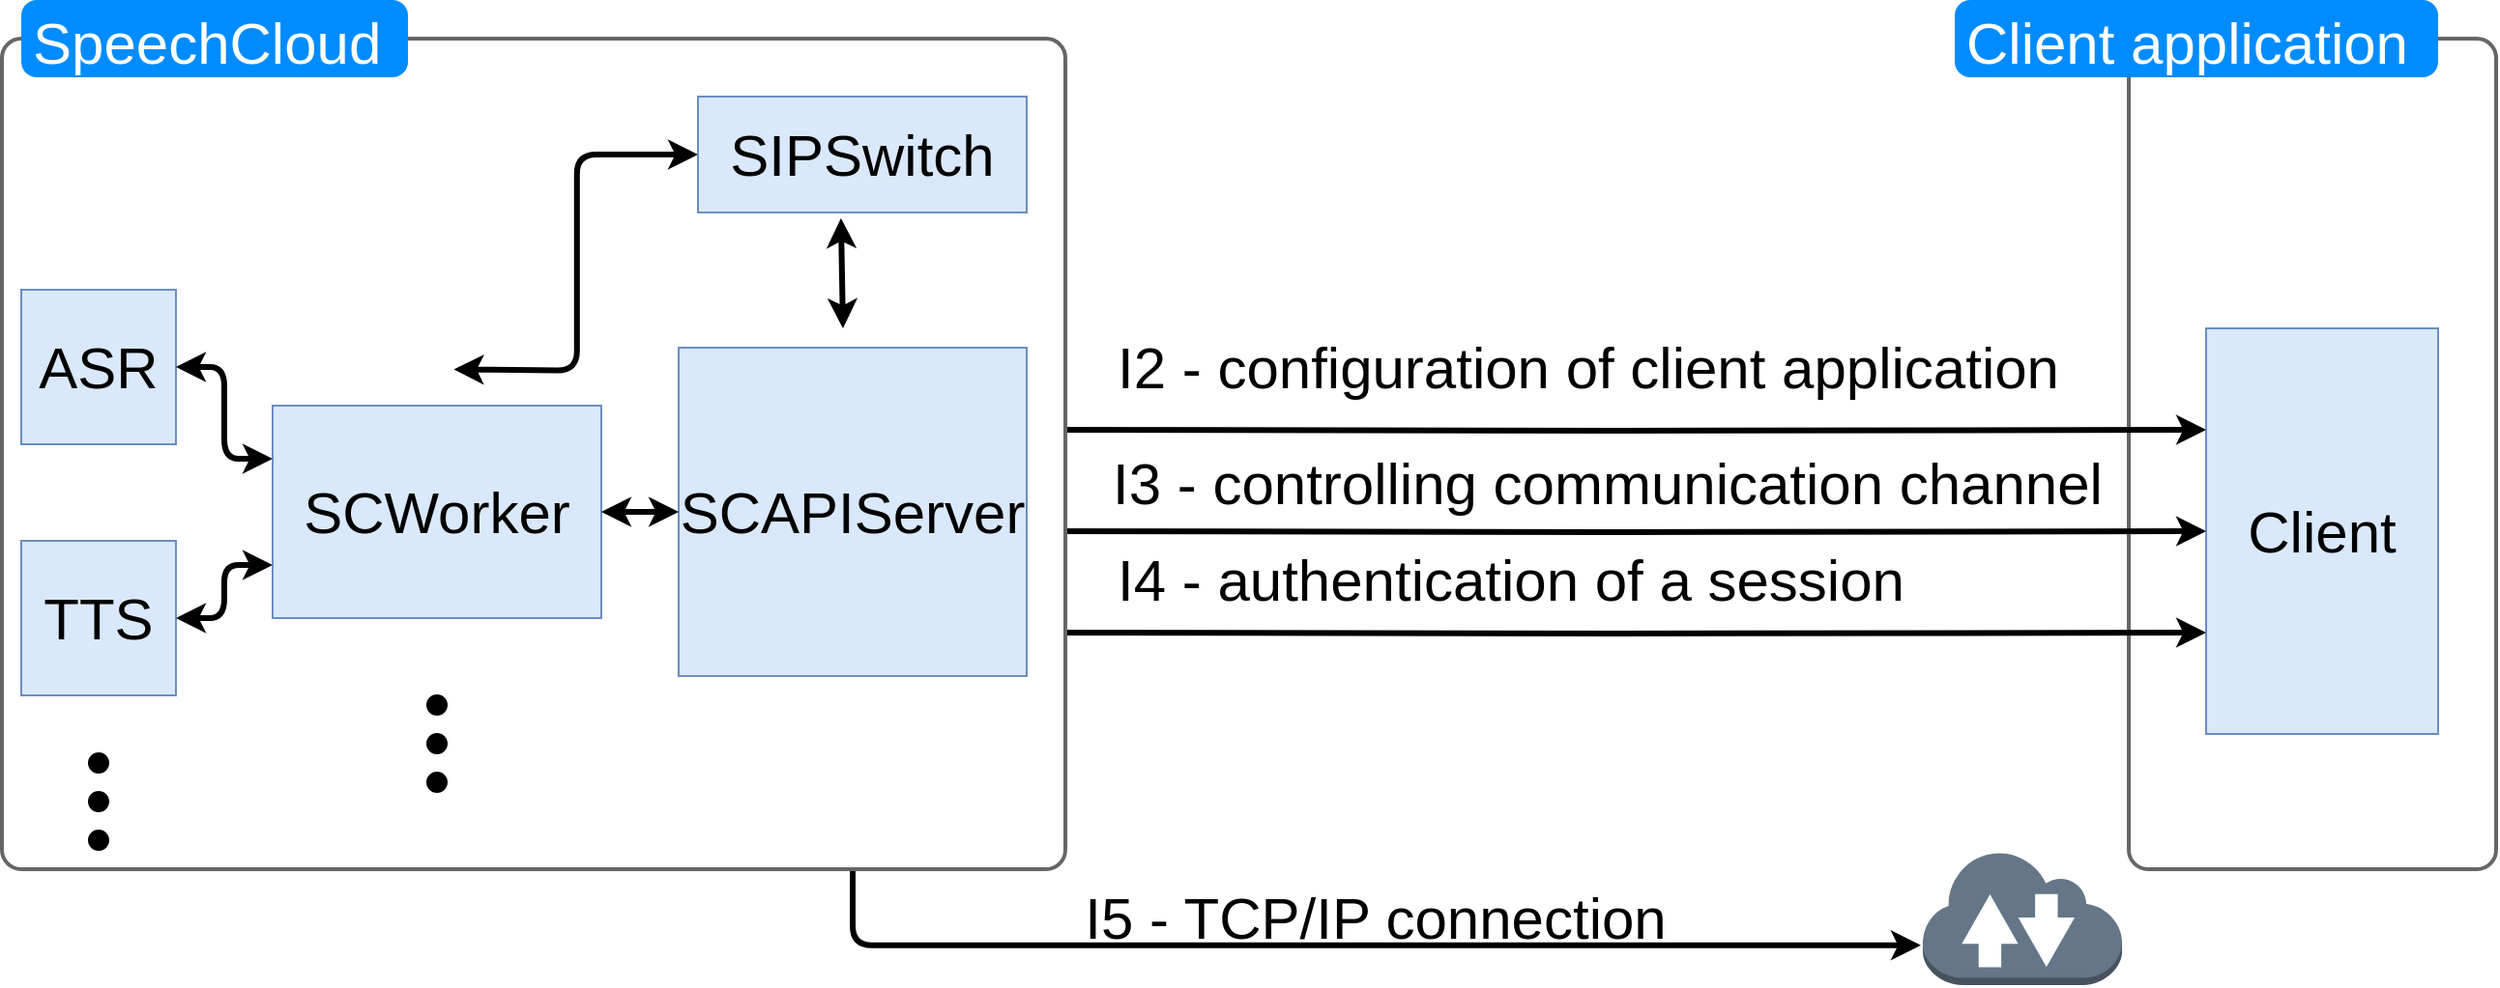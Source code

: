 <mxfile version="14.6.13" type="device"><diagram id="y0tF5kAjJHZ2n3MLplQY" name="Page-1"><mxGraphModel dx="2414" dy="1282" grid="1" gridSize="10" guides="1" tooltips="1" connect="1" arrows="1" fold="1" page="1" pageScale="1" pageWidth="827" pageHeight="1169" math="0" shadow="0"><root><mxCell id="0"/><mxCell id="1" parent="0"/><mxCell id="YNAFX2kQxwtJynqJKtkf-38" value="" style="group" vertex="1" connectable="0" parent="1"><mxGeometry x="1040" y="190" width="280" height="450" as="geometry"/></mxCell><mxCell id="YNAFX2kQxwtJynqJKtkf-19" value="" style="shape=mxgraph.mockup.containers.marginRect;rectMarginTop=10;strokeColor=#666666;strokeWidth=2;dashed=0;rounded=1;arcSize=5;recursiveResize=0;fontSize=30;container=0;" vertex="1" parent="YNAFX2kQxwtJynqJKtkf-38"><mxGeometry x="90" y="10" width="190" height="440" as="geometry"/></mxCell><mxCell id="YNAFX2kQxwtJynqJKtkf-20" value="Client application" style="shape=rect;strokeColor=none;fillColor=#008cff;strokeWidth=1;dashed=0;rounded=1;arcSize=20;fontColor=#ffffff;fontSize=30;spacing=2;spacingTop=-2;align=left;autosize=1;spacingLeft=4;resizeWidth=0;resizeHeight=0;perimeter=none;" vertex="1" parent="YNAFX2kQxwtJynqJKtkf-38"><mxGeometry width="250" height="40" as="geometry"/></mxCell><mxCell id="YNAFX2kQxwtJynqJKtkf-21" value="Client" style="whiteSpace=wrap;html=1;fillColor=#dae8fc;strokeColor=#6c8ebf;fontSize=30;" vertex="1" parent="YNAFX2kQxwtJynqJKtkf-38"><mxGeometry x="130" y="170" width="120" height="210" as="geometry"/></mxCell><mxCell id="YNAFX2kQxwtJynqJKtkf-22" style="edgeStyle=orthogonalEdgeStyle;rounded=0;orthogonalLoop=1;jettySize=auto;html=1;exitX=1;exitY=0.25;exitDx=0;exitDy=0;entryX=0;entryY=0.25;entryDx=0;entryDy=0;fontSize=30;strokeWidth=3;" edge="1" parent="1" target="YNAFX2kQxwtJynqJKtkf-21"><mxGeometry relative="1" as="geometry"><mxPoint x="560" y="412.5" as="sourcePoint"/></mxGeometry></mxCell><mxCell id="YNAFX2kQxwtJynqJKtkf-23" style="edgeStyle=orthogonalEdgeStyle;rounded=0;orthogonalLoop=1;jettySize=auto;html=1;exitX=1;exitY=0.5;exitDx=0;exitDy=0;fontSize=30;strokeWidth=3;" edge="1" parent="1" target="YNAFX2kQxwtJynqJKtkf-21"><mxGeometry relative="1" as="geometry"><mxPoint x="560" y="465" as="sourcePoint"/></mxGeometry></mxCell><mxCell id="YNAFX2kQxwtJynqJKtkf-24" style="edgeStyle=orthogonalEdgeStyle;rounded=0;orthogonalLoop=1;jettySize=auto;html=1;exitX=1;exitY=0.75;exitDx=0;exitDy=0;entryX=0;entryY=0.75;entryDx=0;entryDy=0;fontSize=30;strokeWidth=3;" edge="1" parent="1" target="YNAFX2kQxwtJynqJKtkf-21"><mxGeometry relative="1" as="geometry"><mxPoint x="560" y="517.5" as="sourcePoint"/></mxGeometry></mxCell><mxCell id="YNAFX2kQxwtJynqJKtkf-25" value="I2 -&amp;nbsp;configuration of client application" style="text;html=1;align=center;verticalAlign=middle;resizable=0;points=[];autosize=1;strokeColor=none;fontSize=30;" vertex="1" parent="1"><mxGeometry x="600" y="360" width="500" height="40" as="geometry"/></mxCell><mxCell id="YNAFX2kQxwtJynqJKtkf-26" value="I3 -&amp;nbsp;controlling communication channel" style="text;html=1;align=center;verticalAlign=middle;resizable=0;points=[];autosize=1;strokeColor=none;fontSize=30;" vertex="1" parent="1"><mxGeometry x="595" y="420" width="530" height="40" as="geometry"/></mxCell><mxCell id="YNAFX2kQxwtJynqJKtkf-27" value="I4 -&amp;nbsp;authentication of a session" style="text;html=1;align=center;verticalAlign=middle;resizable=0;points=[];autosize=1;strokeColor=none;fontSize=30;" vertex="1" parent="1"><mxGeometry x="600" y="470" width="420" height="40" as="geometry"/></mxCell><mxCell id="YNAFX2kQxwtJynqJKtkf-28" value="" style="outlineConnect=0;dashed=0;verticalLabelPosition=bottom;verticalAlign=top;align=center;html=1;shape=mxgraph.aws3.internet_2;fillColor=#647687;fontSize=30;strokeWidth=1;perimeterSpacing=1;shadow=0;sketch=0;strokeColor=#314354;fontColor=#ffffff;" vertex="1" parent="1"><mxGeometry x="1023.47" y="630" width="103.06" height="70" as="geometry"/></mxCell><mxCell id="YNAFX2kQxwtJynqJKtkf-29" style="edgeStyle=orthogonalEdgeStyle;rounded=1;orthogonalLoop=1;jettySize=auto;html=1;exitX=0.5;exitY=1;exitDx=0;exitDy=0;entryX=0;entryY=0.7;entryDx=0;entryDy=0;entryPerimeter=0;fontSize=30;startArrow=classic;strokeWidth=3;" edge="1" parent="1" source="YNAFX2kQxwtJynqJKtkf-33" target="YNAFX2kQxwtJynqJKtkf-28"><mxGeometry relative="1" as="geometry"><mxPoint x="465" y="570" as="sourcePoint"/></mxGeometry></mxCell><mxCell id="YNAFX2kQxwtJynqJKtkf-30" value="I5 - TCP/IP connection" style="text;html=1;align=center;verticalAlign=middle;resizable=0;points=[];autosize=1;strokeColor=none;fontSize=30;" vertex="1" parent="1"><mxGeometry x="580" y="645" width="320" height="40" as="geometry"/></mxCell><mxCell id="YNAFX2kQxwtJynqJKtkf-36" value="" style="group" vertex="1" connectable="0" parent="1"><mxGeometry x="30" y="190" width="550" height="450" as="geometry"/></mxCell><mxCell id="YNAFX2kQxwtJynqJKtkf-1" value="" style="shape=mxgraph.mockup.containers.marginRect;rectMarginTop=10;strokeColor=#666666;strokeWidth=2;dashed=0;rounded=1;arcSize=5;recursiveResize=0;fontSize=30;container=0;" vertex="1" parent="YNAFX2kQxwtJynqJKtkf-36"><mxGeometry y="10" width="550" height="440" as="geometry"/></mxCell><mxCell id="YNAFX2kQxwtJynqJKtkf-2" value="SpeechCloud" style="shape=rect;strokeColor=none;fillColor=#008cff;strokeWidth=1;dashed=0;rounded=1;arcSize=20;fontColor=#ffffff;fontSize=30;spacing=2;spacingTop=-2;align=left;autosize=1;spacingLeft=4;resizeWidth=0;resizeHeight=0;perimeter=none;" vertex="1" parent="YNAFX2kQxwtJynqJKtkf-36"><mxGeometry x="10" width="200" height="40" as="geometry"/></mxCell><mxCell id="YNAFX2kQxwtJynqJKtkf-5" value="ASR" style="whiteSpace=wrap;html=1;aspect=fixed;fillColor=#dae8fc;strokeColor=#6c8ebf;fontSize=30;" vertex="1" parent="YNAFX2kQxwtJynqJKtkf-36"><mxGeometry x="10" y="150" width="80" height="80" as="geometry"/></mxCell><mxCell id="YNAFX2kQxwtJynqJKtkf-6" value="TTS" style="whiteSpace=wrap;html=1;aspect=fixed;fillColor=#dae8fc;strokeColor=#6c8ebf;fontSize=30;" vertex="1" parent="YNAFX2kQxwtJynqJKtkf-36"><mxGeometry x="10" y="280" width="80" height="80" as="geometry"/></mxCell><mxCell id="YNAFX2kQxwtJynqJKtkf-7" value="" style="ellipse;whiteSpace=wrap;html=1;aspect=fixed;fillColor=#000000;fontSize=30;" vertex="1" parent="YNAFX2kQxwtJynqJKtkf-36"><mxGeometry x="45" y="390" width="10" height="10" as="geometry"/></mxCell><mxCell id="YNAFX2kQxwtJynqJKtkf-8" value="" style="ellipse;whiteSpace=wrap;html=1;aspect=fixed;fillColor=#000000;fontSize=30;" vertex="1" parent="YNAFX2kQxwtJynqJKtkf-36"><mxGeometry x="45" y="410" width="10" height="10" as="geometry"/></mxCell><mxCell id="YNAFX2kQxwtJynqJKtkf-9" value="" style="ellipse;whiteSpace=wrap;html=1;aspect=fixed;fillColor=#000000;fontSize=30;" vertex="1" parent="YNAFX2kQxwtJynqJKtkf-36"><mxGeometry x="45" y="430" width="10" height="10" as="geometry"/></mxCell><mxCell id="YNAFX2kQxwtJynqJKtkf-10" value="" style="ellipse;whiteSpace=wrap;html=1;aspect=fixed;fillColor=#000000;fontSize=30;" vertex="1" parent="YNAFX2kQxwtJynqJKtkf-36"><mxGeometry x="220" y="360" width="10" height="10" as="geometry"/></mxCell><mxCell id="YNAFX2kQxwtJynqJKtkf-11" value="" style="ellipse;whiteSpace=wrap;html=1;aspect=fixed;fillColor=#000000;fontSize=30;" vertex="1" parent="YNAFX2kQxwtJynqJKtkf-36"><mxGeometry x="220" y="380" width="10" height="10" as="geometry"/></mxCell><mxCell id="YNAFX2kQxwtJynqJKtkf-12" value="" style="ellipse;whiteSpace=wrap;html=1;aspect=fixed;fillColor=#000000;fontSize=30;" vertex="1" parent="YNAFX2kQxwtJynqJKtkf-36"><mxGeometry x="220" y="400" width="10" height="10" as="geometry"/></mxCell><mxCell id="YNAFX2kQxwtJynqJKtkf-13" value="" style="endArrow=classic;startArrow=classic;html=1;entryX=0.435;entryY=1.05;entryDx=0;entryDy=0;exitX=0.5;exitY=0;exitDx=0;exitDy=0;fontSize=30;strokeWidth=3;entryPerimeter=0;" edge="1" parent="YNAFX2kQxwtJynqJKtkf-36" target="YNAFX2kQxwtJynqJKtkf-31"><mxGeometry x="30" y="-40" width="50" height="50" as="geometry"><mxPoint x="435" y="170" as="sourcePoint"/><mxPoint x="435" y="132.5" as="targetPoint"/></mxGeometry></mxCell><mxCell id="YNAFX2kQxwtJynqJKtkf-15" value="" style="endArrow=classic;startArrow=classic;html=1;entryX=0;entryY=0.5;entryDx=0;entryDy=0;exitX=0.5;exitY=0;exitDx=0;exitDy=0;edgeStyle=orthogonalEdgeStyle;fontSize=30;strokeWidth=3;" edge="1" parent="YNAFX2kQxwtJynqJKtkf-36" target="YNAFX2kQxwtJynqJKtkf-31"><mxGeometry x="30" y="-40" width="50" height="50" as="geometry"><mxPoint x="233.75" y="191.25" as="sourcePoint"/><mxPoint x="358.75" y="56.25" as="targetPoint"/></mxGeometry></mxCell><mxCell id="YNAFX2kQxwtJynqJKtkf-16" value="" style="endArrow=classic;startArrow=classic;html=1;exitX=1;exitY=0.5;exitDx=0;exitDy=0;entryX=0;entryY=0.25;entryDx=0;entryDy=0;edgeStyle=orthogonalEdgeStyle;fontSize=30;strokeWidth=3;" edge="1" parent="YNAFX2kQxwtJynqJKtkf-36" source="YNAFX2kQxwtJynqJKtkf-5" target="YNAFX2kQxwtJynqJKtkf-32"><mxGeometry x="30" y="-40" width="50" height="50" as="geometry"><mxPoint x="200" y="200" as="sourcePoint"/><mxPoint x="160" y="228.125" as="targetPoint"/></mxGeometry></mxCell><mxCell id="YNAFX2kQxwtJynqJKtkf-17" value="" style="endArrow=classic;startArrow=classic;html=1;exitX=1;exitY=0.5;exitDx=0;exitDy=0;entryX=0;entryY=0.75;entryDx=0;entryDy=0;edgeStyle=orthogonalEdgeStyle;fontSize=30;strokeWidth=3;" edge="1" parent="YNAFX2kQxwtJynqJKtkf-36" source="YNAFX2kQxwtJynqJKtkf-6" target="YNAFX2kQxwtJynqJKtkf-32"><mxGeometry x="30" y="-40" width="50" height="50" as="geometry"><mxPoint x="190" y="350" as="sourcePoint"/><mxPoint x="160" y="301.875" as="targetPoint"/></mxGeometry></mxCell><mxCell id="YNAFX2kQxwtJynqJKtkf-31" value="&lt;span&gt;SIPSwitch&lt;/span&gt;" style="whiteSpace=wrap;html=1;fontSize=30;strokeColor=#6c8ebf;fillColor=#dae8fc;" vertex="1" parent="YNAFX2kQxwtJynqJKtkf-36"><mxGeometry x="360" y="50" width="170" height="60" as="geometry"/></mxCell><mxCell id="YNAFX2kQxwtJynqJKtkf-32" value="SCWorker" style="whiteSpace=wrap;html=1;fontSize=30;strokeColor=#6c8ebf;fillColor=#dae8fc;" vertex="1" parent="YNAFX2kQxwtJynqJKtkf-36"><mxGeometry x="140" y="210" width="170" height="110" as="geometry"/></mxCell><mxCell id="YNAFX2kQxwtJynqJKtkf-33" value="SCAPIServer" style="whiteSpace=wrap;html=1;fontSize=30;strokeColor=#6c8ebf;fillColor=#dae8fc;" vertex="1" parent="YNAFX2kQxwtJynqJKtkf-36"><mxGeometry x="350" y="180" width="180" height="170" as="geometry"/></mxCell><mxCell id="YNAFX2kQxwtJynqJKtkf-14" value="" style="endArrow=classic;startArrow=classic;html=1;exitX=1;exitY=0.5;exitDx=0;exitDy=0;entryX=0;entryY=0.5;entryDx=0;entryDy=0;fontSize=30;strokeWidth=3;" edge="1" parent="YNAFX2kQxwtJynqJKtkf-36" source="YNAFX2kQxwtJynqJKtkf-32" target="YNAFX2kQxwtJynqJKtkf-33"><mxGeometry x="30" y="-40" width="50" height="50" as="geometry"><mxPoint x="307.5" y="265" as="sourcePoint"/><mxPoint x="340" y="275" as="targetPoint"/></mxGeometry></mxCell></root></mxGraphModel></diagram></mxfile>